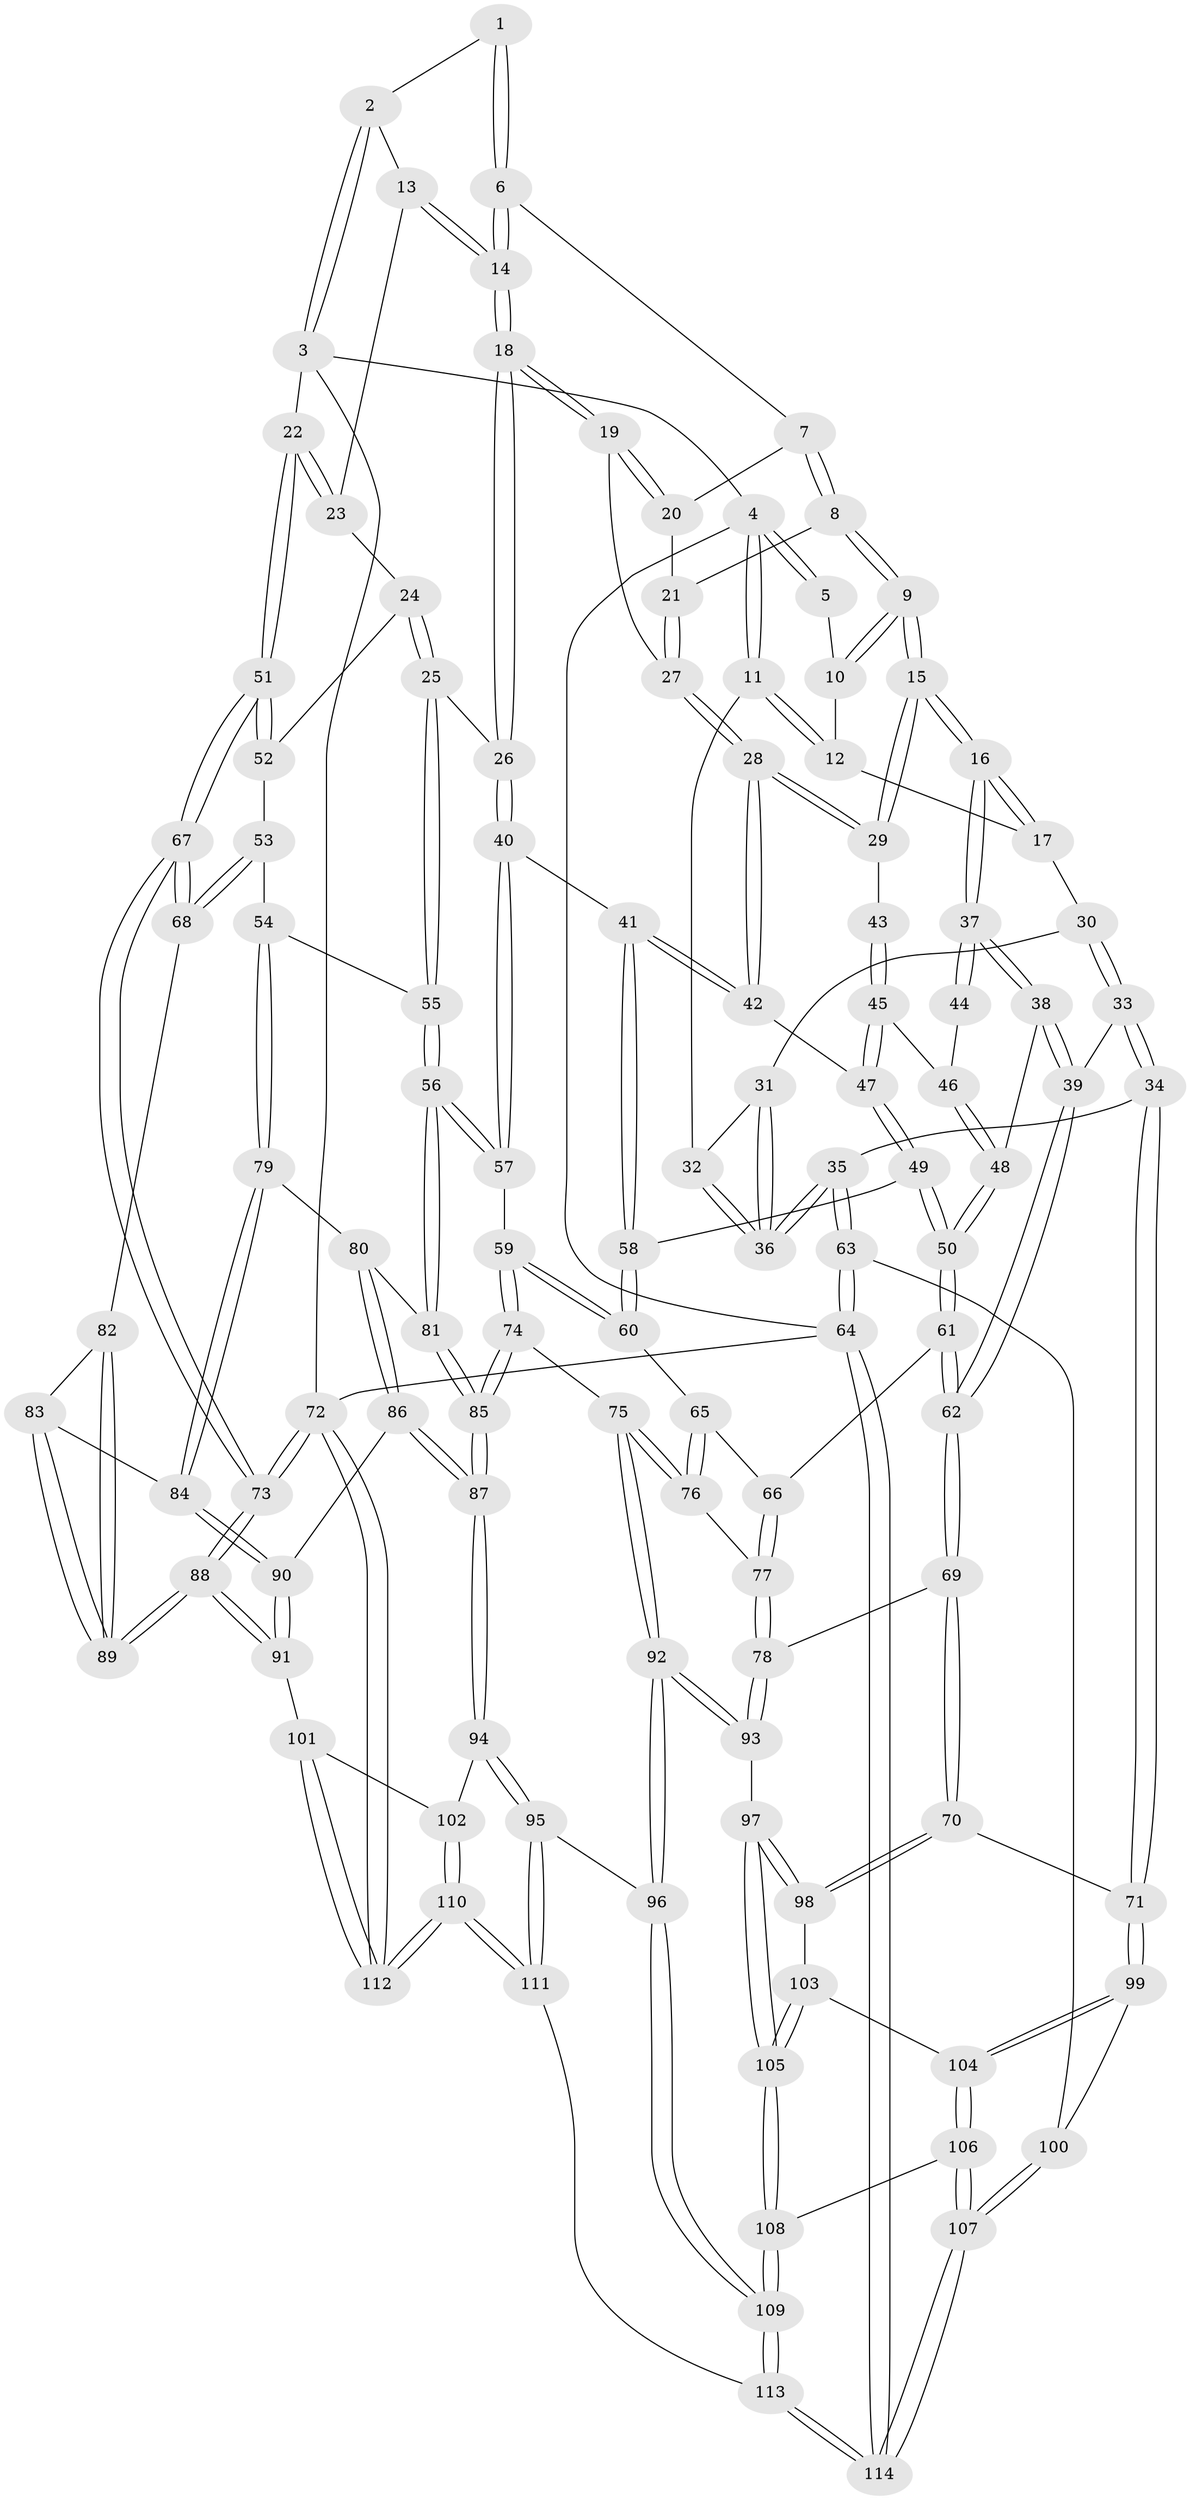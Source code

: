 // Generated by graph-tools (version 1.1) at 2025/11/02/27/25 16:11:58]
// undirected, 114 vertices, 282 edges
graph export_dot {
graph [start="1"]
  node [color=gray90,style=filled];
  1 [pos="+0.48990644134144834+0"];
  2 [pos="+0.8233396476710542+0"];
  3 [pos="+1+0"];
  4 [pos="+0+0"];
  5 [pos="+0.32785718947176273+0"];
  6 [pos="+0.5326689812874825+0.10652876553339881"];
  7 [pos="+0.5154597037997131+0.13197428486229343"];
  8 [pos="+0.45994619431893774+0.17704264435398945"];
  9 [pos="+0.3317027457195702+0.17233773060880989"];
  10 [pos="+0.3146207977554567+0"];
  11 [pos="+0+0"];
  12 [pos="+0.10387842185743014+0.10502988882190757"];
  13 [pos="+0.727221911189417+0.13127744826807497"];
  14 [pos="+0.7197185102994967+0.1501371886900994"];
  15 [pos="+0.3109501928788259+0.20743971890492846"];
  16 [pos="+0.28947690410871096+0.22943515873113285"];
  17 [pos="+0.15933490860282695+0.21525776583512565"];
  18 [pos="+0.7170275968151745+0.21213217573673993"];
  19 [pos="+0.628460531547029+0.22873639124917866"];
  20 [pos="+0.5672291784668758+0.18807295101969584"];
  21 [pos="+0.4943880944370152+0.2199073872378373"];
  22 [pos="+1+0"];
  23 [pos="+0.9333191971247183+0.17478462771931727"];
  24 [pos="+0.8554405041842316+0.29590019330510225"];
  25 [pos="+0.7557901274050122+0.2913982502760581"];
  26 [pos="+0.7555791810680005+0.29127777264229543"];
  27 [pos="+0.5309699110500569+0.27554361613615114"];
  28 [pos="+0.517643806254603+0.3183115818436111"];
  29 [pos="+0.46245754809173484+0.31192864505462176"];
  30 [pos="+0.12410968240580843+0.24217047820195062"];
  31 [pos="+0.10757234530145408+0.24376780450976895"];
  32 [pos="+0+0.068471964404684"];
  33 [pos="+0.10611595453627508+0.45709807317760554"];
  34 [pos="+0+0.48557615024663825"];
  35 [pos="+0+0.4852398793470907"];
  36 [pos="+0+0.45996857371891864"];
  37 [pos="+0.29120835581680826+0.3212237993608212"];
  38 [pos="+0.2858913166427706+0.37127261178553816"];
  39 [pos="+0.16176564190942197+0.4644396204793931"];
  40 [pos="+0.6241851443180123+0.4024565862578183"];
  41 [pos="+0.6179681765088015+0.40103514138620633"];
  42 [pos="+0.5348643894138957+0.37061888822179917"];
  43 [pos="+0.43910734931907847+0.33275140357123467"];
  44 [pos="+0.4161250439076021+0.33939470664915206"];
  45 [pos="+0.43187275604575937+0.3670592224270634"];
  46 [pos="+0.4169956490681712+0.36746796389278386"];
  47 [pos="+0.48561706020766576+0.41789531422770215"];
  48 [pos="+0.33368222822818855+0.4101454835228213"];
  49 [pos="+0.456287489291312+0.46199112566924405"];
  50 [pos="+0.39541633835073703+0.47950095140076976"];
  51 [pos="+1+0.3360660896961046"];
  52 [pos="+0.9282243735391875+0.33945916468193427"];
  53 [pos="+0.8897317965472517+0.49979655922996774"];
  54 [pos="+0.853257468534585+0.5231333349229521"];
  55 [pos="+0.7970416337367807+0.4924873664307181"];
  56 [pos="+0.6627852700198511+0.5382416093059467"];
  57 [pos="+0.6538888775757096+0.5330007162270578"];
  58 [pos="+0.5133901857455607+0.508892789247267"];
  59 [pos="+0.567535772656846+0.5574129844185546"];
  60 [pos="+0.5407515609076688+0.5433525568840392"];
  61 [pos="+0.39534836462042633+0.47973528441118496"];
  62 [pos="+0.25544377504613686+0.614014067893486"];
  63 [pos="+0+0.7301947595375697"];
  64 [pos="+0+1"];
  65 [pos="+0.47370016767992007+0.5783871155569649"];
  66 [pos="+0.42534090285360676+0.5703021938373533"];
  67 [pos="+1+0.5005353614559175"];
  68 [pos="+1+0.5137374819093089"];
  69 [pos="+0.257367315104195+0.6405837613753702"];
  70 [pos="+0.22966254905512878+0.6690659519459649"];
  71 [pos="+0.16544648651972177+0.7066469960302382"];
  72 [pos="+1+1"];
  73 [pos="+1+0.8447264405963599"];
  74 [pos="+0.5341594280239133+0.6682820299421591"];
  75 [pos="+0.5060960885262603+0.679246248959576"];
  76 [pos="+0.4984796408784252+0.673216923893446"];
  77 [pos="+0.40663189978524555+0.6317504081403527"];
  78 [pos="+0.3276063783348718+0.6676056657836533"];
  79 [pos="+0.8593353982744301+0.602919990402105"];
  80 [pos="+0.7589930241090986+0.6187631390941485"];
  81 [pos="+0.6743329260737505+0.5776485223967479"];
  82 [pos="+0.9701698576236623+0.5990698059458828"];
  83 [pos="+0.8891505392287826+0.6319193969190605"];
  84 [pos="+0.8686993906143365+0.6231209463832476"];
  85 [pos="+0.6591302292879703+0.7203095076160976"];
  86 [pos="+0.7358686197447791+0.7212984662766933"];
  87 [pos="+0.6658506513783998+0.7319543360035788"];
  88 [pos="+1+0.8084810742264106"];
  89 [pos="+1+0.8046407677119676"];
  90 [pos="+0.8039408383676926+0.7290801919523111"];
  91 [pos="+0.8721098702489266+0.8477351687559135"];
  92 [pos="+0.4420689451419668+0.831065554392245"];
  93 [pos="+0.42266405281688185+0.822149392131296"];
  94 [pos="+0.6407101894756724+0.8289919705793726"];
  95 [pos="+0.5624421131954656+0.8754143069906988"];
  96 [pos="+0.452870391417498+0.8462970835661545"];
  97 [pos="+0.33532973383803355+0.8339445572721874"];
  98 [pos="+0.28583440391472625+0.8046045466755404"];
  99 [pos="+0.12717233256960175+0.756605249950488"];
  100 [pos="+0.07967041204883754+0.7652913464242653"];
  101 [pos="+0.8543074559129958+0.8678114191473426"];
  102 [pos="+0.7510197597737857+0.8909581443385773"];
  103 [pos="+0.22212934062548356+0.8226121930361007"];
  104 [pos="+0.14155339168233239+0.7791598159367136"];
  105 [pos="+0.25474770464380947+0.9084327475857302"];
  106 [pos="+0.17302245236132377+0.9677306913358493"];
  107 [pos="+0.058829330313637185+1"];
  108 [pos="+0.25011372329073794+0.9193720661547194"];
  109 [pos="+0.3880863494070984+0.9908816922301564"];
  110 [pos="+0.6658316659096107+1"];
  111 [pos="+0.6433544227284727+1"];
  112 [pos="+0.9155143967071854+1"];
  113 [pos="+0.38793974971206524+1"];
  114 [pos="+0+1"];
  1 -- 2;
  1 -- 6;
  1 -- 6;
  2 -- 3;
  2 -- 3;
  2 -- 13;
  3 -- 4;
  3 -- 22;
  3 -- 72;
  4 -- 5;
  4 -- 5;
  4 -- 11;
  4 -- 11;
  4 -- 64;
  5 -- 10;
  6 -- 7;
  6 -- 14;
  6 -- 14;
  7 -- 8;
  7 -- 8;
  7 -- 20;
  8 -- 9;
  8 -- 9;
  8 -- 21;
  9 -- 10;
  9 -- 10;
  9 -- 15;
  9 -- 15;
  10 -- 12;
  11 -- 12;
  11 -- 12;
  11 -- 32;
  12 -- 17;
  13 -- 14;
  13 -- 14;
  13 -- 23;
  14 -- 18;
  14 -- 18;
  15 -- 16;
  15 -- 16;
  15 -- 29;
  15 -- 29;
  16 -- 17;
  16 -- 17;
  16 -- 37;
  16 -- 37;
  17 -- 30;
  18 -- 19;
  18 -- 19;
  18 -- 26;
  18 -- 26;
  19 -- 20;
  19 -- 20;
  19 -- 27;
  20 -- 21;
  21 -- 27;
  21 -- 27;
  22 -- 23;
  22 -- 23;
  22 -- 51;
  22 -- 51;
  23 -- 24;
  24 -- 25;
  24 -- 25;
  24 -- 52;
  25 -- 26;
  25 -- 55;
  25 -- 55;
  26 -- 40;
  26 -- 40;
  27 -- 28;
  27 -- 28;
  28 -- 29;
  28 -- 29;
  28 -- 42;
  28 -- 42;
  29 -- 43;
  30 -- 31;
  30 -- 33;
  30 -- 33;
  31 -- 32;
  31 -- 36;
  31 -- 36;
  32 -- 36;
  32 -- 36;
  33 -- 34;
  33 -- 34;
  33 -- 39;
  34 -- 35;
  34 -- 71;
  34 -- 71;
  35 -- 36;
  35 -- 36;
  35 -- 63;
  35 -- 63;
  37 -- 38;
  37 -- 38;
  37 -- 44;
  37 -- 44;
  38 -- 39;
  38 -- 39;
  38 -- 48;
  39 -- 62;
  39 -- 62;
  40 -- 41;
  40 -- 57;
  40 -- 57;
  41 -- 42;
  41 -- 42;
  41 -- 58;
  41 -- 58;
  42 -- 47;
  43 -- 45;
  43 -- 45;
  44 -- 46;
  45 -- 46;
  45 -- 47;
  45 -- 47;
  46 -- 48;
  46 -- 48;
  47 -- 49;
  47 -- 49;
  48 -- 50;
  48 -- 50;
  49 -- 50;
  49 -- 50;
  49 -- 58;
  50 -- 61;
  50 -- 61;
  51 -- 52;
  51 -- 52;
  51 -- 67;
  51 -- 67;
  52 -- 53;
  53 -- 54;
  53 -- 68;
  53 -- 68;
  54 -- 55;
  54 -- 79;
  54 -- 79;
  55 -- 56;
  55 -- 56;
  56 -- 57;
  56 -- 57;
  56 -- 81;
  56 -- 81;
  57 -- 59;
  58 -- 60;
  58 -- 60;
  59 -- 60;
  59 -- 60;
  59 -- 74;
  59 -- 74;
  60 -- 65;
  61 -- 62;
  61 -- 62;
  61 -- 66;
  62 -- 69;
  62 -- 69;
  63 -- 64;
  63 -- 64;
  63 -- 100;
  64 -- 114;
  64 -- 114;
  64 -- 72;
  65 -- 66;
  65 -- 76;
  65 -- 76;
  66 -- 77;
  66 -- 77;
  67 -- 68;
  67 -- 68;
  67 -- 73;
  67 -- 73;
  68 -- 82;
  69 -- 70;
  69 -- 70;
  69 -- 78;
  70 -- 71;
  70 -- 98;
  70 -- 98;
  71 -- 99;
  71 -- 99;
  72 -- 73;
  72 -- 73;
  72 -- 112;
  72 -- 112;
  73 -- 88;
  73 -- 88;
  74 -- 75;
  74 -- 85;
  74 -- 85;
  75 -- 76;
  75 -- 76;
  75 -- 92;
  75 -- 92;
  76 -- 77;
  77 -- 78;
  77 -- 78;
  78 -- 93;
  78 -- 93;
  79 -- 80;
  79 -- 84;
  79 -- 84;
  80 -- 81;
  80 -- 86;
  80 -- 86;
  81 -- 85;
  81 -- 85;
  82 -- 83;
  82 -- 89;
  82 -- 89;
  83 -- 84;
  83 -- 89;
  83 -- 89;
  84 -- 90;
  84 -- 90;
  85 -- 87;
  85 -- 87;
  86 -- 87;
  86 -- 87;
  86 -- 90;
  87 -- 94;
  87 -- 94;
  88 -- 89;
  88 -- 89;
  88 -- 91;
  88 -- 91;
  90 -- 91;
  90 -- 91;
  91 -- 101;
  92 -- 93;
  92 -- 93;
  92 -- 96;
  92 -- 96;
  93 -- 97;
  94 -- 95;
  94 -- 95;
  94 -- 102;
  95 -- 96;
  95 -- 111;
  95 -- 111;
  96 -- 109;
  96 -- 109;
  97 -- 98;
  97 -- 98;
  97 -- 105;
  97 -- 105;
  98 -- 103;
  99 -- 100;
  99 -- 104;
  99 -- 104;
  100 -- 107;
  100 -- 107;
  101 -- 102;
  101 -- 112;
  101 -- 112;
  102 -- 110;
  102 -- 110;
  103 -- 104;
  103 -- 105;
  103 -- 105;
  104 -- 106;
  104 -- 106;
  105 -- 108;
  105 -- 108;
  106 -- 107;
  106 -- 107;
  106 -- 108;
  107 -- 114;
  107 -- 114;
  108 -- 109;
  108 -- 109;
  109 -- 113;
  109 -- 113;
  110 -- 111;
  110 -- 111;
  110 -- 112;
  110 -- 112;
  111 -- 113;
  113 -- 114;
  113 -- 114;
}

